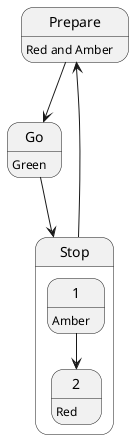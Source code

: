 @startuml
/' This example uses UK style traffic lights. Which follow this sequence
    Red - stop
    Red and amber - prepare to go
    Green - go
    Amber - stop
    '/
' States cyle as stop-prepare-go
' Within the stop state there are two states - amber then red.

' States
state Prepare: Red and Amber

state Go: Green

state Stop{
    state 1: Amber
    state 2: Red
    1 --> 2
}

' Transitions
Stop --> Prepare
Prepare --> Go
Go --> Stop

@enduml